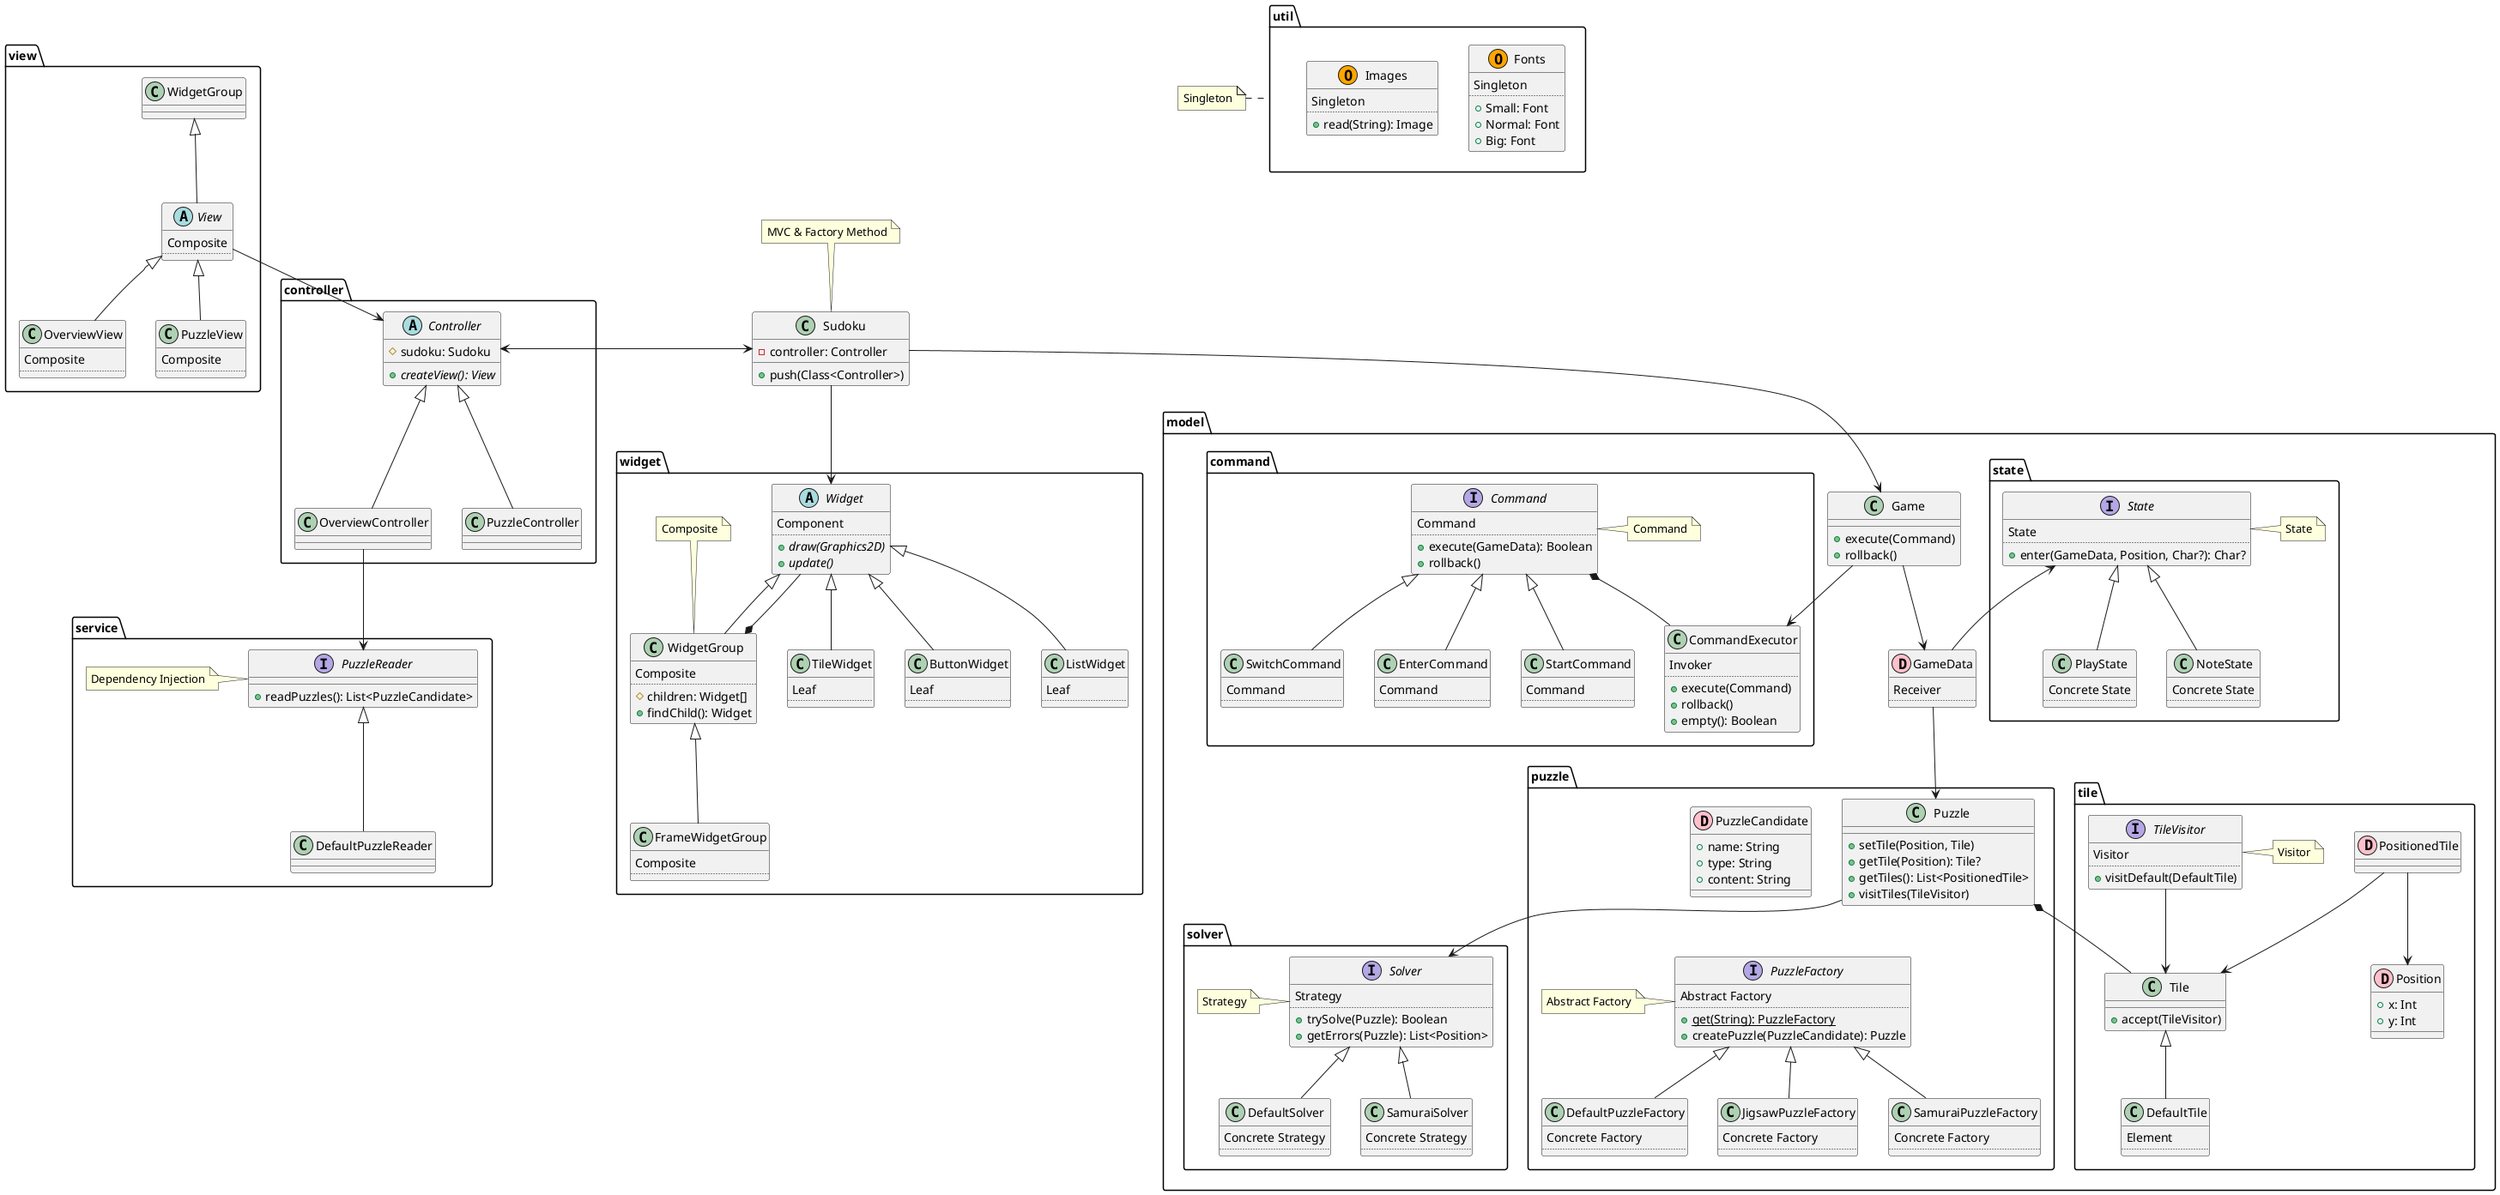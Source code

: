 @startuml
package service {
  interface PuzzleReader {
    +readPuzzles(): List<PuzzleCandidate>
  }

  class DefaultPuzzleReader extends PuzzleReader

  note left of PuzzleReader: Dependency Injection
}

package controller {
  abstract class Controller {
    #sudoku: Sudoku
    {abstract} +createView(): View
  }

  class OverviewController extends Controller
  class PuzzleController extends Controller

  OverviewController --> PuzzleReader
}

package widget {
  abstract class Widget {
    Component
    ..
    {abstract} +draw(Graphics2D)
    {abstract} +update()
  }

  class WidgetGroup extends Widget {
    Composite
    ..
    #children: Widget[]
    +findChild(): Widget
  }

  class ButtonWidget extends Widget {
    Leaf
    ..
  }

  class ListWidget extends Widget {
    Leaf
    ..
  }

  class TileWidget extends Widget {
    Leaf
    ..
  }

  class FrameWidgetGroup extends WidgetGroup {
    Composite
    ..
  }

  WidgetGroup *-- Widget

  note top of WidgetGroup: Composite
}

package view {
  abstract class View extends WidgetGroup {
    Composite
    ..
  }

  class OverviewView extends View {
    Composite
    ..
  }

  class PuzzleView extends View {
    Composite
    ..
  }

  View --> Controller
}

package model {
  class Game {
    +execute(Command)
    +rollback()
  }

  class GameData << (D, pink) >> {
    Receiver
    ..
  }

  package command {
    interface Command {
      Command
      ..
      +execute(GameData): Boolean
      +rollback()
    }

    class CommandExecutor {
      Invoker
      ..
      +execute(Command)
      +rollback()
      +empty(): Boolean
    }

    class EnterCommand extends Command {
      Command
      ..
    }

    class StartCommand extends Command {
      Command
      ..
    }

    class SwitchCommand extends Command {
      Command
      ..
    }

    Command *-- CommandExecutor

    note right of Command: Command
  }

  package tile {
    class Tile {
      +accept(TileVisitor)
    }

    class Position << (D, pink) >> {
      +x: Int
      +y: Int
    }

    class PositionedTile << (D, pink) >>

    class DefaultTile extends Tile {
      Element
      ..
    }

    interface TileVisitor {
      Visitor
      ..
      +visitDefault(DefaultTile)
    }

    TileVisitor --> Tile
    PositionedTile --> Tile
    PositionedTile --> Position

    note right of TileVisitor: Visitor
  }

  package solver {
    interface Solver {
      Strategy
      ..
      +trySolve(Puzzle): Boolean
      +getErrors(Puzzle): List<Position>
    }

    class DefaultSolver extends Solver {
      Concrete Strategy
      ..
    }

    class SamuraiSolver extends Solver {
      Concrete Strategy
      ..
    }

    note left of Solver: Strategy
  }

  package puzzle {
    class Puzzle {
      +setTile(Position, Tile)
      +getTile(Position): Tile?
      +getTiles(): List<PositionedTile>
      +visitTiles(TileVisitor)
    }

    class PuzzleCandidate << (D, pink) >> {
      +name: String
      +type: String
      +content: String
    }

    interface PuzzleFactory {
      Abstract Factory
      ..
      {static} +get(String): PuzzleFactory
      +createPuzzle(PuzzleCandidate): Puzzle
    }

    class DefaultPuzzleFactory extends PuzzleFactory {
      Concrete Factory
      ..
    }

    class JigsawPuzzleFactory extends PuzzleFactory {
      Concrete Factory
      ..
    }

    class SamuraiPuzzleFactory extends PuzzleFactory {
      Concrete Factory
      ..
    }

    Puzzle *-- Tile
    Puzzle --> Solver

    PuzzleCandidate -d[hidden]-> PuzzleFactory

    note left of PuzzleFactory: Abstract Factory
  }

  package state {
    interface State {
      State
      ..
      +enter(GameData, Position, Char?): Char?
    }

    class PlayState extends State {
      Concrete State
      ..
    }

    class NoteState extends State {
      Concrete State
      ..
    }

    note right of State: State
  }

  Game --> GameData
  Game --> CommandExecutor
  GameData --> Puzzle
  GameData -u-> State
}

package util {
  class Fonts << (O, orange) >> {
    Singleton
    ..
    +Small: Font
    +Normal: Font
    +Big: Font
  }

  class Images << (O, orange) >> {
    Singleton
    ..
    +read(String): Image
  }
}

note left of util: Singleton

class Sudoku {
  -controller: Controller
  +push(Class<Controller>)
}

Sudoku --> Game
Sudoku <-> Controller
Sudoku --> Widget

note top of Sudoku: MVC & Factory Method
@enduml

